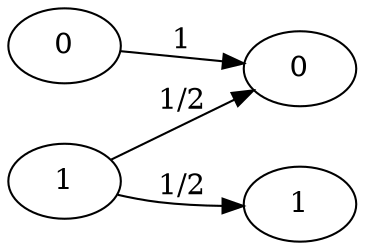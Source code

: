 digraph z {
    rankdir=LR;
    l0 [label=0];
    l1[label=1];
    r0[label=0];
    r1[label=1];

    l0 -> r0 [ label = 1];
    l1 -> r0 [ label = "1/2" ];
    l1 -> r1 [ label = "1/2" ];
}
